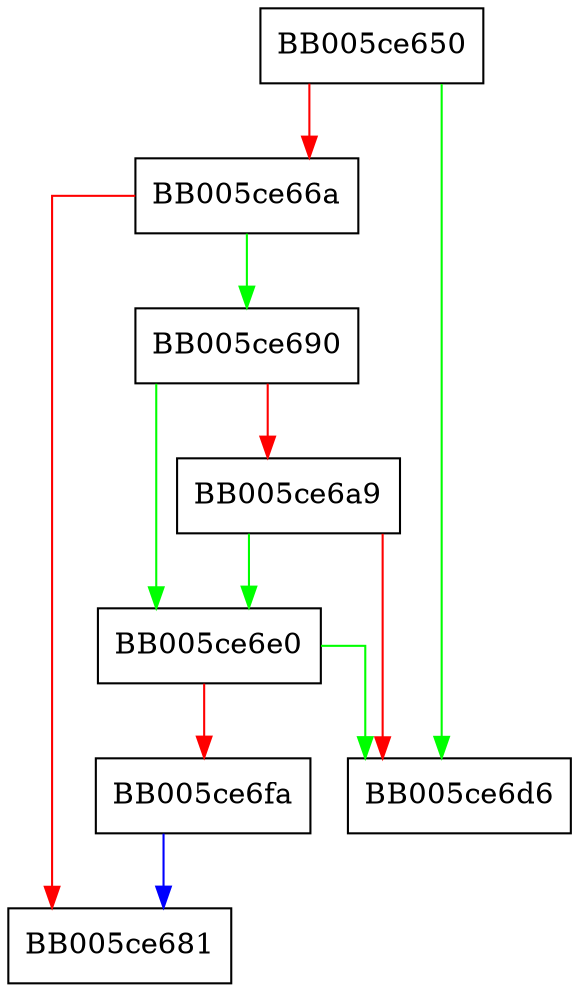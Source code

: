 digraph EVP_get_cipherbyname {
  node [shape="box"];
  graph [splines=ortho];
  BB005ce650 -> BB005ce6d6 [color="green"];
  BB005ce650 -> BB005ce66a [color="red"];
  BB005ce66a -> BB005ce690 [color="green"];
  BB005ce66a -> BB005ce681 [color="red"];
  BB005ce690 -> BB005ce6e0 [color="green"];
  BB005ce690 -> BB005ce6a9 [color="red"];
  BB005ce6a9 -> BB005ce6e0 [color="green"];
  BB005ce6a9 -> BB005ce6d6 [color="red"];
  BB005ce6e0 -> BB005ce6d6 [color="green"];
  BB005ce6e0 -> BB005ce6fa [color="red"];
  BB005ce6fa -> BB005ce681 [color="blue"];
}